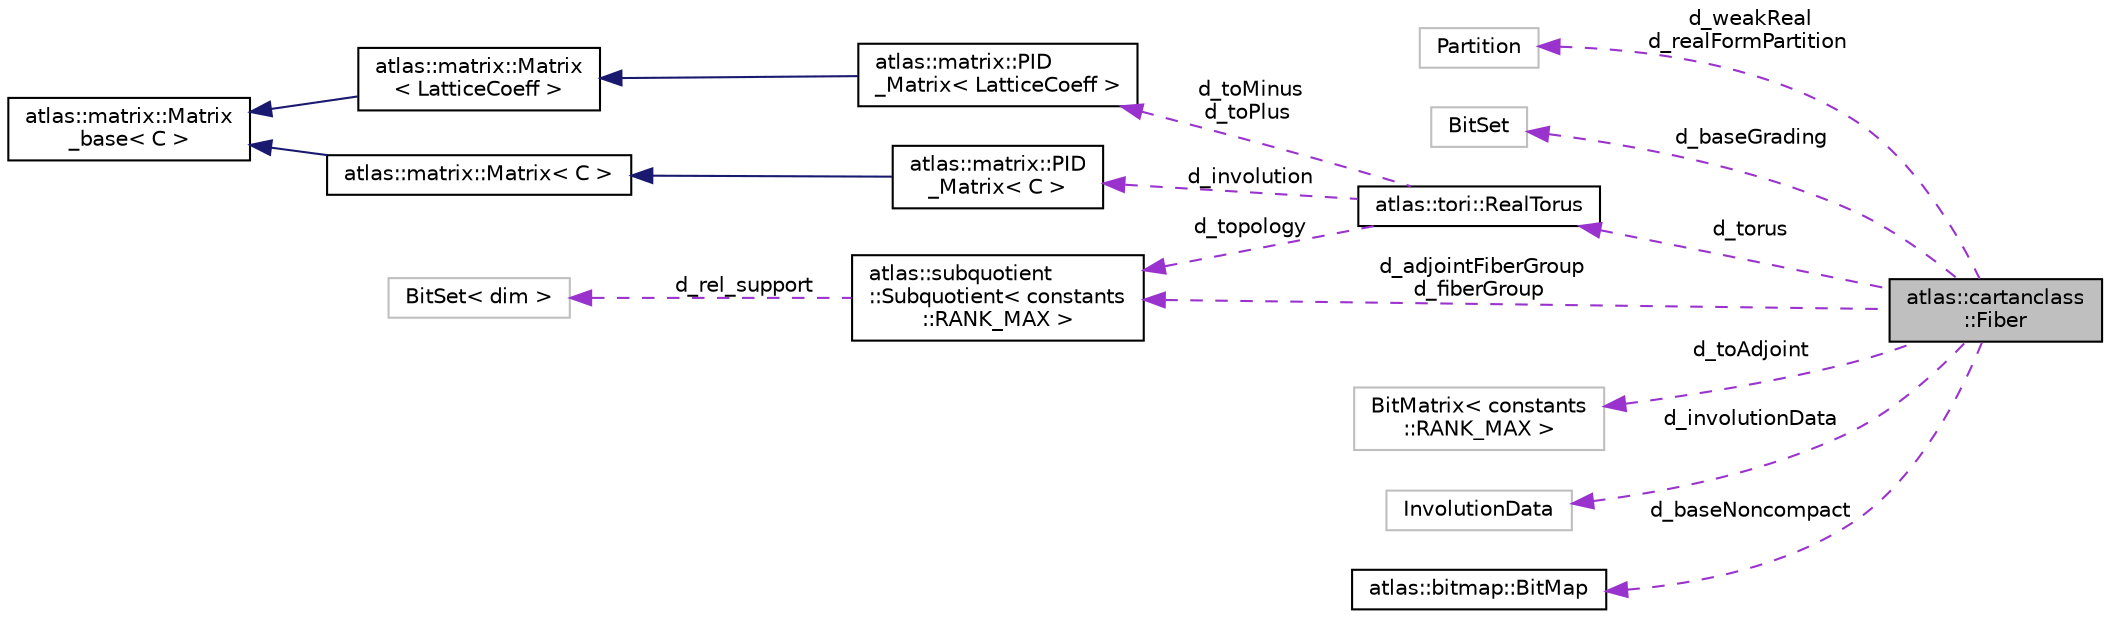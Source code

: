 digraph "atlas::cartanclass::Fiber"
{
  edge [fontname="Helvetica",fontsize="10",labelfontname="Helvetica",labelfontsize="10"];
  node [fontname="Helvetica",fontsize="10",shape=record];
  rankdir="LR";
  Node1 [label="atlas::cartanclass\l::Fiber",height=0.2,width=0.4,color="black", fillcolor="grey75", style="filled", fontcolor="black"];
  Node2 -> Node1 [dir="back",color="darkorchid3",fontsize="10",style="dashed",label=" d_weakReal\nd_realFormPartition" ,fontname="Helvetica"];
  Node2 [label="Partition",height=0.2,width=0.4,color="grey75", fillcolor="white", style="filled"];
  Node3 -> Node1 [dir="back",color="darkorchid3",fontsize="10",style="dashed",label=" d_baseGrading" ,fontname="Helvetica"];
  Node3 [label="BitSet",height=0.2,width=0.4,color="grey75", fillcolor="white", style="filled"];
  Node4 -> Node1 [dir="back",color="darkorchid3",fontsize="10",style="dashed",label=" d_adjointFiberGroup\nd_fiberGroup" ,fontname="Helvetica"];
  Node4 [label="atlas::subquotient\l::Subquotient\< constants\l::RANK_MAX \>",height=0.2,width=0.4,color="black", fillcolor="white", style="filled",URL="$classatlas_1_1subquotient_1_1Subquotient.html"];
  Node5 -> Node4 [dir="back",color="darkorchid3",fontsize="10",style="dashed",label=" d_rel_support" ,fontname="Helvetica"];
  Node5 [label="BitSet\< dim \>",height=0.2,width=0.4,color="grey75", fillcolor="white", style="filled"];
  Node6 -> Node1 [dir="back",color="darkorchid3",fontsize="10",style="dashed",label=" d_toAdjoint" ,fontname="Helvetica"];
  Node6 [label="BitMatrix\< constants\l::RANK_MAX \>",height=0.2,width=0.4,color="grey75", fillcolor="white", style="filled"];
  Node7 -> Node1 [dir="back",color="darkorchid3",fontsize="10",style="dashed",label=" d_torus" ,fontname="Helvetica"];
  Node7 [label="atlas::tori::RealTorus",height=0.2,width=0.4,color="black", fillcolor="white", style="filled",URL="$classatlas_1_1tori_1_1RealTorus.html",tooltip="Represents a torus defined over R. "];
  Node8 -> Node7 [dir="back",color="darkorchid3",fontsize="10",style="dashed",label=" d_toMinus\nd_toPlus" ,fontname="Helvetica"];
  Node8 [label="atlas::matrix::PID\l_Matrix\< LatticeCoeff \>",height=0.2,width=0.4,color="black", fillcolor="white", style="filled",URL="$classatlas_1_1matrix_1_1PID__Matrix.html"];
  Node9 -> Node8 [dir="back",color="midnightblue",fontsize="10",style="solid",fontname="Helvetica"];
  Node9 [label="atlas::matrix::Matrix\l\< LatticeCoeff \>",height=0.2,width=0.4,color="black", fillcolor="white", style="filled",URL="$classatlas_1_1matrix_1_1Matrix.html"];
  Node10 -> Node9 [dir="back",color="midnightblue",fontsize="10",style="solid",fontname="Helvetica"];
  Node10 [label="atlas::matrix::Matrix\l_base\< C \>",height=0.2,width=0.4,color="black", fillcolor="white", style="filled",URL="$classatlas_1_1matrix_1_1Matrix__base.html"];
  Node4 -> Node7 [dir="back",color="darkorchid3",fontsize="10",style="dashed",label=" d_topology" ,fontname="Helvetica"];
  Node11 -> Node7 [dir="back",color="darkorchid3",fontsize="10",style="dashed",label=" d_involution" ,fontname="Helvetica"];
  Node11 [label="atlas::matrix::PID\l_Matrix\< C \>",height=0.2,width=0.4,color="black", fillcolor="white", style="filled",URL="$classatlas_1_1matrix_1_1PID__Matrix.html"];
  Node12 -> Node11 [dir="back",color="midnightblue",fontsize="10",style="solid",fontname="Helvetica"];
  Node12 [label="atlas::matrix::Matrix\< C \>",height=0.2,width=0.4,color="black", fillcolor="white", style="filled",URL="$classatlas_1_1matrix_1_1Matrix.html"];
  Node10 -> Node12 [dir="back",color="midnightblue",fontsize="10",style="solid",fontname="Helvetica"];
  Node13 -> Node1 [dir="back",color="darkorchid3",fontsize="10",style="dashed",label=" d_involutionData" ,fontname="Helvetica"];
  Node13 [label="InvolutionData",height=0.2,width=0.4,color="grey75", fillcolor="white", style="filled"];
  Node14 -> Node1 [dir="back",color="darkorchid3",fontsize="10",style="dashed",label=" d_baseNoncompact" ,fontname="Helvetica"];
  Node14 [label="atlas::bitmap::BitMap",height=0.2,width=0.4,color="black", fillcolor="white", style="filled",URL="$classatlas_1_1bitmap_1_1BitMap.html",tooltip="Container of a large (more than twice the machine word size) set of bits. "];
}
